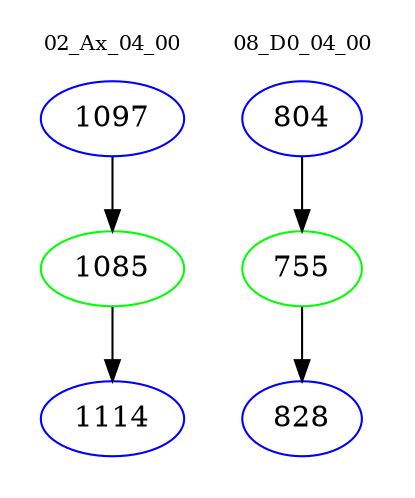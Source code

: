 digraph{
subgraph cluster_0 {
color = white
label = "02_Ax_04_00";
fontsize=10;
T0_1097 [label="1097", color="blue"]
T0_1097 -> T0_1085 [color="black"]
T0_1085 [label="1085", color="green"]
T0_1085 -> T0_1114 [color="black"]
T0_1114 [label="1114", color="blue"]
}
subgraph cluster_1 {
color = white
label = "08_D0_04_00";
fontsize=10;
T1_804 [label="804", color="blue"]
T1_804 -> T1_755 [color="black"]
T1_755 [label="755", color="green"]
T1_755 -> T1_828 [color="black"]
T1_828 [label="828", color="blue"]
}
}
